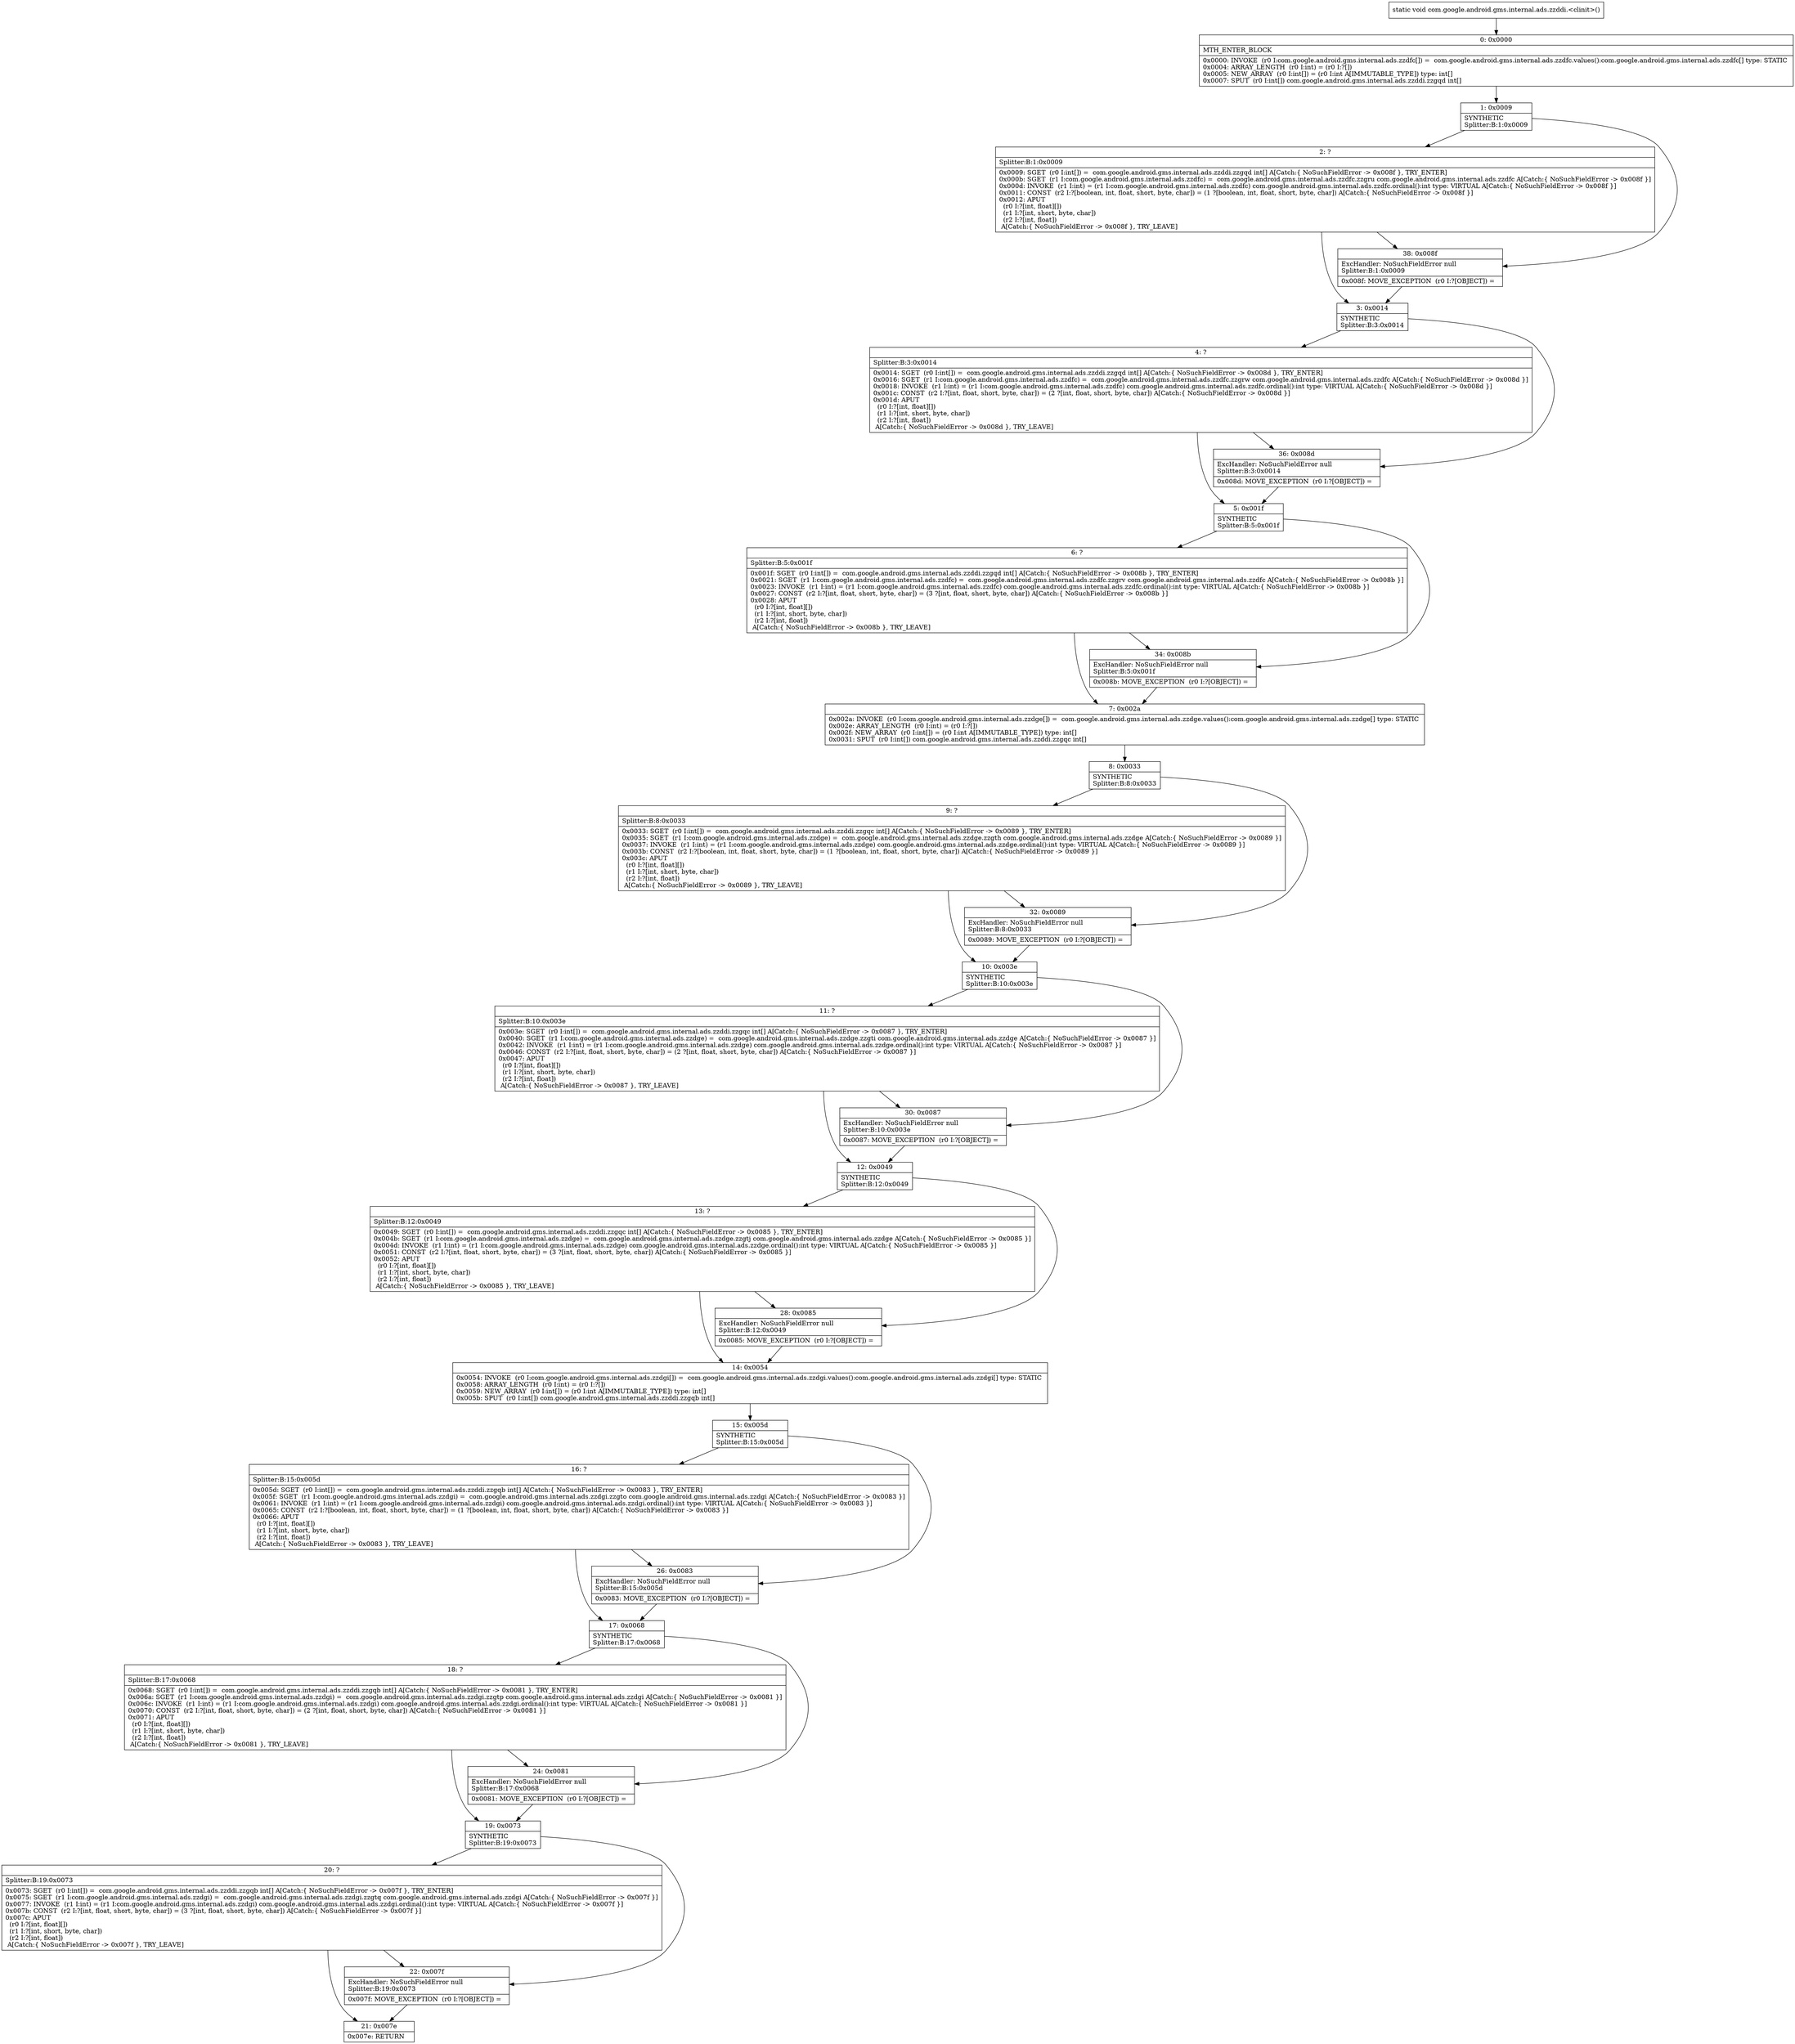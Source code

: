 digraph "CFG forcom.google.android.gms.internal.ads.zzddi.\<clinit\>()V" {
Node_0 [shape=record,label="{0\:\ 0x0000|MTH_ENTER_BLOCK\l|0x0000: INVOKE  (r0 I:com.google.android.gms.internal.ads.zzdfc[]) =  com.google.android.gms.internal.ads.zzdfc.values():com.google.android.gms.internal.ads.zzdfc[] type: STATIC \l0x0004: ARRAY_LENGTH  (r0 I:int) = (r0 I:?[]) \l0x0005: NEW_ARRAY  (r0 I:int[]) = (r0 I:int A[IMMUTABLE_TYPE]) type: int[] \l0x0007: SPUT  (r0 I:int[]) com.google.android.gms.internal.ads.zzddi.zzgqd int[] \l}"];
Node_1 [shape=record,label="{1\:\ 0x0009|SYNTHETIC\lSplitter:B:1:0x0009\l}"];
Node_2 [shape=record,label="{2\:\ ?|Splitter:B:1:0x0009\l|0x0009: SGET  (r0 I:int[]) =  com.google.android.gms.internal.ads.zzddi.zzgqd int[] A[Catch:\{ NoSuchFieldError \-\> 0x008f \}, TRY_ENTER]\l0x000b: SGET  (r1 I:com.google.android.gms.internal.ads.zzdfc) =  com.google.android.gms.internal.ads.zzdfc.zzgru com.google.android.gms.internal.ads.zzdfc A[Catch:\{ NoSuchFieldError \-\> 0x008f \}]\l0x000d: INVOKE  (r1 I:int) = (r1 I:com.google.android.gms.internal.ads.zzdfc) com.google.android.gms.internal.ads.zzdfc.ordinal():int type: VIRTUAL A[Catch:\{ NoSuchFieldError \-\> 0x008f \}]\l0x0011: CONST  (r2 I:?[boolean, int, float, short, byte, char]) = (1 ?[boolean, int, float, short, byte, char]) A[Catch:\{ NoSuchFieldError \-\> 0x008f \}]\l0x0012: APUT  \l  (r0 I:?[int, float][])\l  (r1 I:?[int, short, byte, char])\l  (r2 I:?[int, float])\l A[Catch:\{ NoSuchFieldError \-\> 0x008f \}, TRY_LEAVE]\l}"];
Node_3 [shape=record,label="{3\:\ 0x0014|SYNTHETIC\lSplitter:B:3:0x0014\l}"];
Node_4 [shape=record,label="{4\:\ ?|Splitter:B:3:0x0014\l|0x0014: SGET  (r0 I:int[]) =  com.google.android.gms.internal.ads.zzddi.zzgqd int[] A[Catch:\{ NoSuchFieldError \-\> 0x008d \}, TRY_ENTER]\l0x0016: SGET  (r1 I:com.google.android.gms.internal.ads.zzdfc) =  com.google.android.gms.internal.ads.zzdfc.zzgrw com.google.android.gms.internal.ads.zzdfc A[Catch:\{ NoSuchFieldError \-\> 0x008d \}]\l0x0018: INVOKE  (r1 I:int) = (r1 I:com.google.android.gms.internal.ads.zzdfc) com.google.android.gms.internal.ads.zzdfc.ordinal():int type: VIRTUAL A[Catch:\{ NoSuchFieldError \-\> 0x008d \}]\l0x001c: CONST  (r2 I:?[int, float, short, byte, char]) = (2 ?[int, float, short, byte, char]) A[Catch:\{ NoSuchFieldError \-\> 0x008d \}]\l0x001d: APUT  \l  (r0 I:?[int, float][])\l  (r1 I:?[int, short, byte, char])\l  (r2 I:?[int, float])\l A[Catch:\{ NoSuchFieldError \-\> 0x008d \}, TRY_LEAVE]\l}"];
Node_5 [shape=record,label="{5\:\ 0x001f|SYNTHETIC\lSplitter:B:5:0x001f\l}"];
Node_6 [shape=record,label="{6\:\ ?|Splitter:B:5:0x001f\l|0x001f: SGET  (r0 I:int[]) =  com.google.android.gms.internal.ads.zzddi.zzgqd int[] A[Catch:\{ NoSuchFieldError \-\> 0x008b \}, TRY_ENTER]\l0x0021: SGET  (r1 I:com.google.android.gms.internal.ads.zzdfc) =  com.google.android.gms.internal.ads.zzdfc.zzgrv com.google.android.gms.internal.ads.zzdfc A[Catch:\{ NoSuchFieldError \-\> 0x008b \}]\l0x0023: INVOKE  (r1 I:int) = (r1 I:com.google.android.gms.internal.ads.zzdfc) com.google.android.gms.internal.ads.zzdfc.ordinal():int type: VIRTUAL A[Catch:\{ NoSuchFieldError \-\> 0x008b \}]\l0x0027: CONST  (r2 I:?[int, float, short, byte, char]) = (3 ?[int, float, short, byte, char]) A[Catch:\{ NoSuchFieldError \-\> 0x008b \}]\l0x0028: APUT  \l  (r0 I:?[int, float][])\l  (r1 I:?[int, short, byte, char])\l  (r2 I:?[int, float])\l A[Catch:\{ NoSuchFieldError \-\> 0x008b \}, TRY_LEAVE]\l}"];
Node_7 [shape=record,label="{7\:\ 0x002a|0x002a: INVOKE  (r0 I:com.google.android.gms.internal.ads.zzdge[]) =  com.google.android.gms.internal.ads.zzdge.values():com.google.android.gms.internal.ads.zzdge[] type: STATIC \l0x002e: ARRAY_LENGTH  (r0 I:int) = (r0 I:?[]) \l0x002f: NEW_ARRAY  (r0 I:int[]) = (r0 I:int A[IMMUTABLE_TYPE]) type: int[] \l0x0031: SPUT  (r0 I:int[]) com.google.android.gms.internal.ads.zzddi.zzgqc int[] \l}"];
Node_8 [shape=record,label="{8\:\ 0x0033|SYNTHETIC\lSplitter:B:8:0x0033\l}"];
Node_9 [shape=record,label="{9\:\ ?|Splitter:B:8:0x0033\l|0x0033: SGET  (r0 I:int[]) =  com.google.android.gms.internal.ads.zzddi.zzgqc int[] A[Catch:\{ NoSuchFieldError \-\> 0x0089 \}, TRY_ENTER]\l0x0035: SGET  (r1 I:com.google.android.gms.internal.ads.zzdge) =  com.google.android.gms.internal.ads.zzdge.zzgth com.google.android.gms.internal.ads.zzdge A[Catch:\{ NoSuchFieldError \-\> 0x0089 \}]\l0x0037: INVOKE  (r1 I:int) = (r1 I:com.google.android.gms.internal.ads.zzdge) com.google.android.gms.internal.ads.zzdge.ordinal():int type: VIRTUAL A[Catch:\{ NoSuchFieldError \-\> 0x0089 \}]\l0x003b: CONST  (r2 I:?[boolean, int, float, short, byte, char]) = (1 ?[boolean, int, float, short, byte, char]) A[Catch:\{ NoSuchFieldError \-\> 0x0089 \}]\l0x003c: APUT  \l  (r0 I:?[int, float][])\l  (r1 I:?[int, short, byte, char])\l  (r2 I:?[int, float])\l A[Catch:\{ NoSuchFieldError \-\> 0x0089 \}, TRY_LEAVE]\l}"];
Node_10 [shape=record,label="{10\:\ 0x003e|SYNTHETIC\lSplitter:B:10:0x003e\l}"];
Node_11 [shape=record,label="{11\:\ ?|Splitter:B:10:0x003e\l|0x003e: SGET  (r0 I:int[]) =  com.google.android.gms.internal.ads.zzddi.zzgqc int[] A[Catch:\{ NoSuchFieldError \-\> 0x0087 \}, TRY_ENTER]\l0x0040: SGET  (r1 I:com.google.android.gms.internal.ads.zzdge) =  com.google.android.gms.internal.ads.zzdge.zzgti com.google.android.gms.internal.ads.zzdge A[Catch:\{ NoSuchFieldError \-\> 0x0087 \}]\l0x0042: INVOKE  (r1 I:int) = (r1 I:com.google.android.gms.internal.ads.zzdge) com.google.android.gms.internal.ads.zzdge.ordinal():int type: VIRTUAL A[Catch:\{ NoSuchFieldError \-\> 0x0087 \}]\l0x0046: CONST  (r2 I:?[int, float, short, byte, char]) = (2 ?[int, float, short, byte, char]) A[Catch:\{ NoSuchFieldError \-\> 0x0087 \}]\l0x0047: APUT  \l  (r0 I:?[int, float][])\l  (r1 I:?[int, short, byte, char])\l  (r2 I:?[int, float])\l A[Catch:\{ NoSuchFieldError \-\> 0x0087 \}, TRY_LEAVE]\l}"];
Node_12 [shape=record,label="{12\:\ 0x0049|SYNTHETIC\lSplitter:B:12:0x0049\l}"];
Node_13 [shape=record,label="{13\:\ ?|Splitter:B:12:0x0049\l|0x0049: SGET  (r0 I:int[]) =  com.google.android.gms.internal.ads.zzddi.zzgqc int[] A[Catch:\{ NoSuchFieldError \-\> 0x0085 \}, TRY_ENTER]\l0x004b: SGET  (r1 I:com.google.android.gms.internal.ads.zzdge) =  com.google.android.gms.internal.ads.zzdge.zzgtj com.google.android.gms.internal.ads.zzdge A[Catch:\{ NoSuchFieldError \-\> 0x0085 \}]\l0x004d: INVOKE  (r1 I:int) = (r1 I:com.google.android.gms.internal.ads.zzdge) com.google.android.gms.internal.ads.zzdge.ordinal():int type: VIRTUAL A[Catch:\{ NoSuchFieldError \-\> 0x0085 \}]\l0x0051: CONST  (r2 I:?[int, float, short, byte, char]) = (3 ?[int, float, short, byte, char]) A[Catch:\{ NoSuchFieldError \-\> 0x0085 \}]\l0x0052: APUT  \l  (r0 I:?[int, float][])\l  (r1 I:?[int, short, byte, char])\l  (r2 I:?[int, float])\l A[Catch:\{ NoSuchFieldError \-\> 0x0085 \}, TRY_LEAVE]\l}"];
Node_14 [shape=record,label="{14\:\ 0x0054|0x0054: INVOKE  (r0 I:com.google.android.gms.internal.ads.zzdgi[]) =  com.google.android.gms.internal.ads.zzdgi.values():com.google.android.gms.internal.ads.zzdgi[] type: STATIC \l0x0058: ARRAY_LENGTH  (r0 I:int) = (r0 I:?[]) \l0x0059: NEW_ARRAY  (r0 I:int[]) = (r0 I:int A[IMMUTABLE_TYPE]) type: int[] \l0x005b: SPUT  (r0 I:int[]) com.google.android.gms.internal.ads.zzddi.zzgqb int[] \l}"];
Node_15 [shape=record,label="{15\:\ 0x005d|SYNTHETIC\lSplitter:B:15:0x005d\l}"];
Node_16 [shape=record,label="{16\:\ ?|Splitter:B:15:0x005d\l|0x005d: SGET  (r0 I:int[]) =  com.google.android.gms.internal.ads.zzddi.zzgqb int[] A[Catch:\{ NoSuchFieldError \-\> 0x0083 \}, TRY_ENTER]\l0x005f: SGET  (r1 I:com.google.android.gms.internal.ads.zzdgi) =  com.google.android.gms.internal.ads.zzdgi.zzgto com.google.android.gms.internal.ads.zzdgi A[Catch:\{ NoSuchFieldError \-\> 0x0083 \}]\l0x0061: INVOKE  (r1 I:int) = (r1 I:com.google.android.gms.internal.ads.zzdgi) com.google.android.gms.internal.ads.zzdgi.ordinal():int type: VIRTUAL A[Catch:\{ NoSuchFieldError \-\> 0x0083 \}]\l0x0065: CONST  (r2 I:?[boolean, int, float, short, byte, char]) = (1 ?[boolean, int, float, short, byte, char]) A[Catch:\{ NoSuchFieldError \-\> 0x0083 \}]\l0x0066: APUT  \l  (r0 I:?[int, float][])\l  (r1 I:?[int, short, byte, char])\l  (r2 I:?[int, float])\l A[Catch:\{ NoSuchFieldError \-\> 0x0083 \}, TRY_LEAVE]\l}"];
Node_17 [shape=record,label="{17\:\ 0x0068|SYNTHETIC\lSplitter:B:17:0x0068\l}"];
Node_18 [shape=record,label="{18\:\ ?|Splitter:B:17:0x0068\l|0x0068: SGET  (r0 I:int[]) =  com.google.android.gms.internal.ads.zzddi.zzgqb int[] A[Catch:\{ NoSuchFieldError \-\> 0x0081 \}, TRY_ENTER]\l0x006a: SGET  (r1 I:com.google.android.gms.internal.ads.zzdgi) =  com.google.android.gms.internal.ads.zzdgi.zzgtp com.google.android.gms.internal.ads.zzdgi A[Catch:\{ NoSuchFieldError \-\> 0x0081 \}]\l0x006c: INVOKE  (r1 I:int) = (r1 I:com.google.android.gms.internal.ads.zzdgi) com.google.android.gms.internal.ads.zzdgi.ordinal():int type: VIRTUAL A[Catch:\{ NoSuchFieldError \-\> 0x0081 \}]\l0x0070: CONST  (r2 I:?[int, float, short, byte, char]) = (2 ?[int, float, short, byte, char]) A[Catch:\{ NoSuchFieldError \-\> 0x0081 \}]\l0x0071: APUT  \l  (r0 I:?[int, float][])\l  (r1 I:?[int, short, byte, char])\l  (r2 I:?[int, float])\l A[Catch:\{ NoSuchFieldError \-\> 0x0081 \}, TRY_LEAVE]\l}"];
Node_19 [shape=record,label="{19\:\ 0x0073|SYNTHETIC\lSplitter:B:19:0x0073\l}"];
Node_20 [shape=record,label="{20\:\ ?|Splitter:B:19:0x0073\l|0x0073: SGET  (r0 I:int[]) =  com.google.android.gms.internal.ads.zzddi.zzgqb int[] A[Catch:\{ NoSuchFieldError \-\> 0x007f \}, TRY_ENTER]\l0x0075: SGET  (r1 I:com.google.android.gms.internal.ads.zzdgi) =  com.google.android.gms.internal.ads.zzdgi.zzgtq com.google.android.gms.internal.ads.zzdgi A[Catch:\{ NoSuchFieldError \-\> 0x007f \}]\l0x0077: INVOKE  (r1 I:int) = (r1 I:com.google.android.gms.internal.ads.zzdgi) com.google.android.gms.internal.ads.zzdgi.ordinal():int type: VIRTUAL A[Catch:\{ NoSuchFieldError \-\> 0x007f \}]\l0x007b: CONST  (r2 I:?[int, float, short, byte, char]) = (3 ?[int, float, short, byte, char]) A[Catch:\{ NoSuchFieldError \-\> 0x007f \}]\l0x007c: APUT  \l  (r0 I:?[int, float][])\l  (r1 I:?[int, short, byte, char])\l  (r2 I:?[int, float])\l A[Catch:\{ NoSuchFieldError \-\> 0x007f \}, TRY_LEAVE]\l}"];
Node_21 [shape=record,label="{21\:\ 0x007e|0x007e: RETURN   \l}"];
Node_22 [shape=record,label="{22\:\ 0x007f|ExcHandler: NoSuchFieldError null\lSplitter:B:19:0x0073\l|0x007f: MOVE_EXCEPTION  (r0 I:?[OBJECT]) =  \l}"];
Node_24 [shape=record,label="{24\:\ 0x0081|ExcHandler: NoSuchFieldError null\lSplitter:B:17:0x0068\l|0x0081: MOVE_EXCEPTION  (r0 I:?[OBJECT]) =  \l}"];
Node_26 [shape=record,label="{26\:\ 0x0083|ExcHandler: NoSuchFieldError null\lSplitter:B:15:0x005d\l|0x0083: MOVE_EXCEPTION  (r0 I:?[OBJECT]) =  \l}"];
Node_28 [shape=record,label="{28\:\ 0x0085|ExcHandler: NoSuchFieldError null\lSplitter:B:12:0x0049\l|0x0085: MOVE_EXCEPTION  (r0 I:?[OBJECT]) =  \l}"];
Node_30 [shape=record,label="{30\:\ 0x0087|ExcHandler: NoSuchFieldError null\lSplitter:B:10:0x003e\l|0x0087: MOVE_EXCEPTION  (r0 I:?[OBJECT]) =  \l}"];
Node_32 [shape=record,label="{32\:\ 0x0089|ExcHandler: NoSuchFieldError null\lSplitter:B:8:0x0033\l|0x0089: MOVE_EXCEPTION  (r0 I:?[OBJECT]) =  \l}"];
Node_34 [shape=record,label="{34\:\ 0x008b|ExcHandler: NoSuchFieldError null\lSplitter:B:5:0x001f\l|0x008b: MOVE_EXCEPTION  (r0 I:?[OBJECT]) =  \l}"];
Node_36 [shape=record,label="{36\:\ 0x008d|ExcHandler: NoSuchFieldError null\lSplitter:B:3:0x0014\l|0x008d: MOVE_EXCEPTION  (r0 I:?[OBJECT]) =  \l}"];
Node_38 [shape=record,label="{38\:\ 0x008f|ExcHandler: NoSuchFieldError null\lSplitter:B:1:0x0009\l|0x008f: MOVE_EXCEPTION  (r0 I:?[OBJECT]) =  \l}"];
MethodNode[shape=record,label="{static void com.google.android.gms.internal.ads.zzddi.\<clinit\>() }"];
MethodNode -> Node_0;
Node_0 -> Node_1;
Node_1 -> Node_2;
Node_1 -> Node_38;
Node_2 -> Node_3;
Node_2 -> Node_38;
Node_3 -> Node_4;
Node_3 -> Node_36;
Node_4 -> Node_5;
Node_4 -> Node_36;
Node_5 -> Node_6;
Node_5 -> Node_34;
Node_6 -> Node_7;
Node_6 -> Node_34;
Node_7 -> Node_8;
Node_8 -> Node_9;
Node_8 -> Node_32;
Node_9 -> Node_10;
Node_9 -> Node_32;
Node_10 -> Node_11;
Node_10 -> Node_30;
Node_11 -> Node_12;
Node_11 -> Node_30;
Node_12 -> Node_13;
Node_12 -> Node_28;
Node_13 -> Node_14;
Node_13 -> Node_28;
Node_14 -> Node_15;
Node_15 -> Node_16;
Node_15 -> Node_26;
Node_16 -> Node_17;
Node_16 -> Node_26;
Node_17 -> Node_18;
Node_17 -> Node_24;
Node_18 -> Node_19;
Node_18 -> Node_24;
Node_19 -> Node_20;
Node_19 -> Node_22;
Node_20 -> Node_21;
Node_20 -> Node_22;
Node_22 -> Node_21;
Node_24 -> Node_19;
Node_26 -> Node_17;
Node_28 -> Node_14;
Node_30 -> Node_12;
Node_32 -> Node_10;
Node_34 -> Node_7;
Node_36 -> Node_5;
Node_38 -> Node_3;
}

